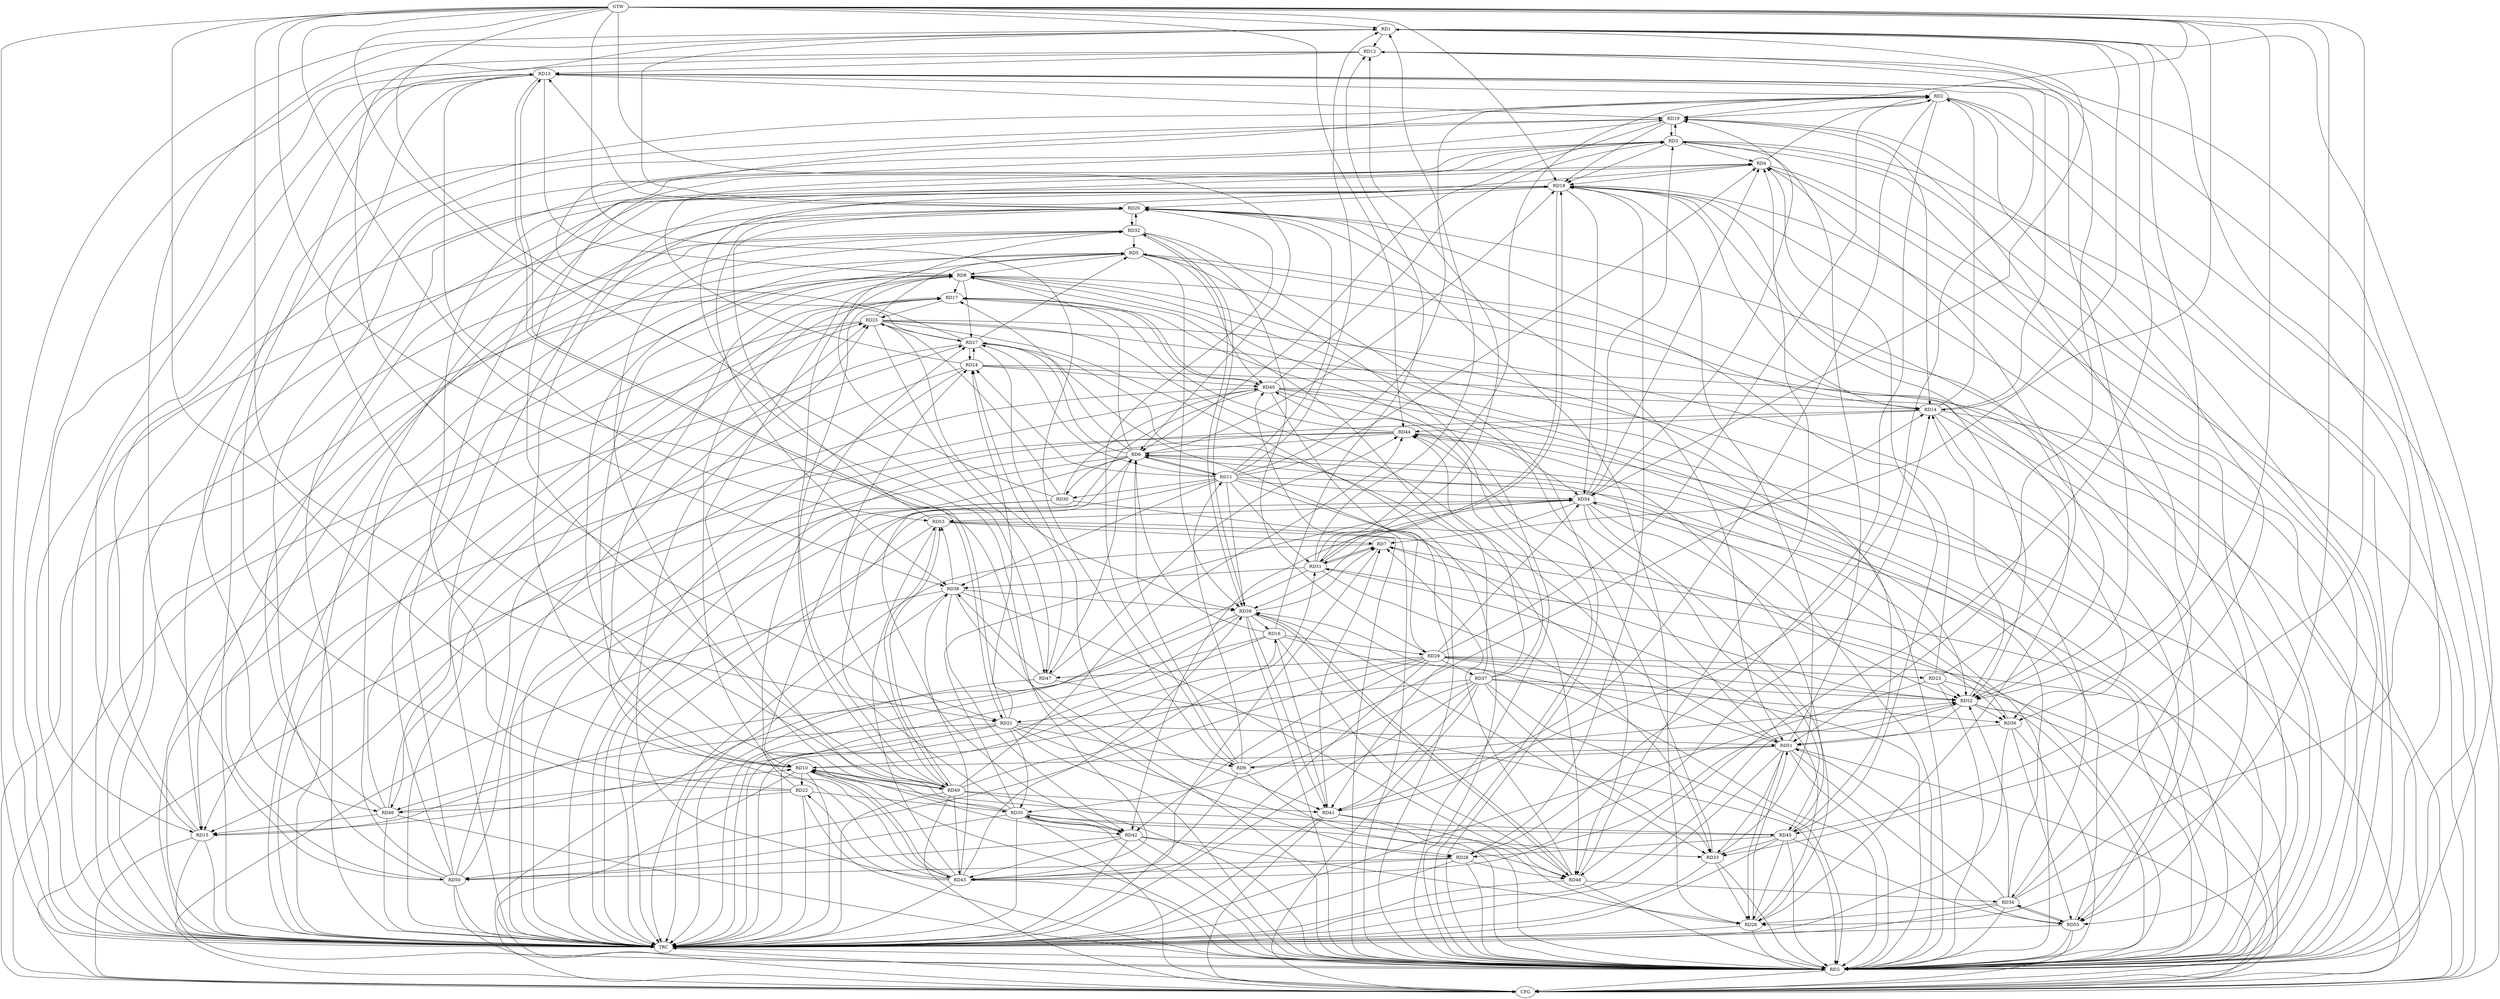 strict digraph G {
  RD1 [ label="RD1" ];
  RD2 [ label="RD2" ];
  RD3 [ label="RD3" ];
  RD4 [ label="RD4" ];
  RD5 [ label="RD5" ];
  RD6 [ label="RD6" ];
  RD7 [ label="RD7" ];
  RD8 [ label="RD8" ];
  RD9 [ label="RD9" ];
  RD10 [ label="RD10" ];
  RD11 [ label="RD11" ];
  RD12 [ label="RD12" ];
  RD13 [ label="RD13" ];
  RD14 [ label="RD14" ];
  RD15 [ label="RD15" ];
  RD16 [ label="RD16" ];
  RD17 [ label="RD17" ];
  RD18 [ label="RD18" ];
  RD19 [ label="RD19" ];
  RD20 [ label="RD20" ];
  RD21 [ label="RD21" ];
  RD22 [ label="RD22" ];
  RD23 [ label="RD23" ];
  RD24 [ label="RD24" ];
  RD25 [ label="RD25" ];
  RD26 [ label="RD26" ];
  RD27 [ label="RD27" ];
  RD28 [ label="RD28" ];
  RD29 [ label="RD29" ];
  RD30 [ label="RD30" ];
  RD31 [ label="RD31" ];
  RD32 [ label="RD32" ];
  RD33 [ label="RD33" ];
  RD34 [ label="RD34" ];
  RD35 [ label="RD35" ];
  RD36 [ label="RD36" ];
  RD37 [ label="RD37" ];
  RD38 [ label="RD38" ];
  RD39 [ label="RD39" ];
  RD40 [ label="RD40" ];
  RD41 [ label="RD41" ];
  RD42 [ label="RD42" ];
  RD43 [ label="RD43" ];
  RD44 [ label="RD44" ];
  RD45 [ label="RD45" ];
  RD46 [ label="RD46" ];
  RD47 [ label="RD47" ];
  RD48 [ label="RD48" ];
  RD49 [ label="RD49" ];
  RD50 [ label="RD50" ];
  RD51 [ label="RD51" ];
  RD52 [ label="RD52" ];
  RD53 [ label="RD53" ];
  RD54 [ label="RD54" ];
  RD55 [ label="RD55" ];
  GTW [ label="GTW" ];
  REG [ label="REG" ];
  CFG [ label="CFG" ];
  TRC [ label="TRC" ];
  RD11 -> RD1;
  RD1 -> RD12;
  RD1 -> RD14;
  RD1 -> RD20;
  RD1 -> RD21;
  RD31 -> RD1;
  RD34 -> RD1;
  RD1 -> RD48;
  RD50 -> RD1;
  RD1 -> RD52;
  RD1 -> RD54;
  RD4 -> RD2;
  RD11 -> RD2;
  RD13 -> RD2;
  RD14 -> RD2;
  RD2 -> RD19;
  RD27 -> RD2;
  RD2 -> RD28;
  RD29 -> RD2;
  RD31 -> RD2;
  RD2 -> RD41;
  RD2 -> RD45;
  RD3 -> RD4;
  RD3 -> RD18;
  RD3 -> RD19;
  RD19 -> RD3;
  RD22 -> RD3;
  RD24 -> RD3;
  RD40 -> RD3;
  RD3 -> RD49;
  RD51 -> RD3;
  RD54 -> RD3;
  RD3 -> RD55;
  RD11 -> RD4;
  RD15 -> RD4;
  RD4 -> RD18;
  RD23 -> RD4;
  RD43 -> RD4;
  RD45 -> RD4;
  RD48 -> RD4;
  RD54 -> RD4;
  RD5 -> RD8;
  RD5 -> RD14;
  RD23 -> RD5;
  RD25 -> RD5;
  RD27 -> RD5;
  RD32 -> RD5;
  RD5 -> RD39;
  RD5 -> RD40;
  RD5 -> RD42;
  RD50 -> RD5;
  RD6 -> RD8;
  RD9 -> RD6;
  RD6 -> RD11;
  RD11 -> RD6;
  RD16 -> RD6;
  RD6 -> RD17;
  RD6 -> RD18;
  RD19 -> RD6;
  RD6 -> RD27;
  RD6 -> RD30;
  RD34 -> RD6;
  RD35 -> RD6;
  RD44 -> RD6;
  RD6 -> RD47;
  RD55 -> RD6;
  RD7 -> RD31;
  RD31 -> RD7;
  RD39 -> RD7;
  RD41 -> RD7;
  RD7 -> RD43;
  RD48 -> RD7;
  RD52 -> RD7;
  RD53 -> RD7;
  RD10 -> RD8;
  RD13 -> RD8;
  RD8 -> RD17;
  RD8 -> RD27;
  RD35 -> RD8;
  RD37 -> RD8;
  RD43 -> RD8;
  RD8 -> RD45;
  RD8 -> RD49;
  RD51 -> RD8;
  RD8 -> RD55;
  RD9 -> RD11;
  RD9 -> RD14;
  RD9 -> RD20;
  RD21 -> RD9;
  RD51 -> RD9;
  RD9 -> RD52;
  RD10 -> RD16;
  RD10 -> RD18;
  RD10 -> RD22;
  RD30 -> RD10;
  RD10 -> RD43;
  RD43 -> RD10;
  RD45 -> RD10;
  RD46 -> RD10;
  RD10 -> RD49;
  RD49 -> RD10;
  RD51 -> RD10;
  RD11 -> RD20;
  RD11 -> RD24;
  RD11 -> RD27;
  RD11 -> RD30;
  RD11 -> RD31;
  RD11 -> RD38;
  RD11 -> RD39;
  RD11 -> RD51;
  RD11 -> RD54;
  RD12 -> RD13;
  RD14 -> RD12;
  RD12 -> RD15;
  RD16 -> RD12;
  RD31 -> RD12;
  RD12 -> RD51;
  RD15 -> RD13;
  RD13 -> RD19;
  RD20 -> RD13;
  RD13 -> RD21;
  RD21 -> RD13;
  RD22 -> RD13;
  RD41 -> RD13;
  RD13 -> RD49;
  RD13 -> RD52;
  RD13 -> RD53;
  RD14 -> RD18;
  RD19 -> RD14;
  RD28 -> RD14;
  RD40 -> RD14;
  RD14 -> RD44;
  RD52 -> RD14;
  RD14 -> RD55;
  RD16 -> RD15;
  RD18 -> RD15;
  RD21 -> RD15;
  RD32 -> RD15;
  RD40 -> RD15;
  RD44 -> RD15;
  RD46 -> RD15;
  RD16 -> RD29;
  RD39 -> RD16;
  RD16 -> RD41;
  RD16 -> RD48;
  RD17 -> RD25;
  RD17 -> RD40;
  RD40 -> RD17;
  RD43 -> RD17;
  RD44 -> RD17;
  RD17 -> RD49;
  RD50 -> RD17;
  RD19 -> RD18;
  RD18 -> RD20;
  RD26 -> RD18;
  RD28 -> RD18;
  RD18 -> RD31;
  RD31 -> RD18;
  RD33 -> RD18;
  RD46 -> RD18;
  RD50 -> RD18;
  RD18 -> RD52;
  RD18 -> RD54;
  RD18 -> RD55;
  RD34 -> RD19;
  RD19 -> RD46;
  RD50 -> RD19;
  RD54 -> RD19;
  RD26 -> RD20;
  RD20 -> RD32;
  RD32 -> RD20;
  RD20 -> RD38;
  RD20 -> RD50;
  RD20 -> RD51;
  RD20 -> RD52;
  RD53 -> RD20;
  RD21 -> RD24;
  RD21 -> RD33;
  RD21 -> RD35;
  RD37 -> RD21;
  RD21 -> RD46;
  RD21 -> RD51;
  RD22 -> RD27;
  RD22 -> RD35;
  RD43 -> RD22;
  RD22 -> RD46;
  RD29 -> RD23;
  RD23 -> RD52;
  RD24 -> RD27;
  RD27 -> RD24;
  RD24 -> RD40;
  RD24 -> RD46;
  RD47 -> RD24;
  RD49 -> RD24;
  RD25 -> RD27;
  RD30 -> RD25;
  RD25 -> RD34;
  RD25 -> RD36;
  RD25 -> RD39;
  RD43 -> RD25;
  RD46 -> RD25;
  RD25 -> RD47;
  RD25 -> RD48;
  RD50 -> RD25;
  RD26 -> RD31;
  RD33 -> RD26;
  RD34 -> RD26;
  RD41 -> RD26;
  RD42 -> RD26;
  RD45 -> RD26;
  RD26 -> RD51;
  RD51 -> RD26;
  RD54 -> RD26;
  RD27 -> RD41;
  RD46 -> RD27;
  RD27 -> RD48;
  RD42 -> RD28;
  RD28 -> RD43;
  RD45 -> RD28;
  RD28 -> RD48;
  RD28 -> RD50;
  RD32 -> RD29;
  RD29 -> RD37;
  RD29 -> RD40;
  RD29 -> RD42;
  RD29 -> RD43;
  RD29 -> RD47;
  RD29 -> RD50;
  RD29 -> RD52;
  RD29 -> RD54;
  RD30 -> RD32;
  RD30 -> RD40;
  RD31 -> RD33;
  RD31 -> RD38;
  RD49 -> RD31;
  RD35 -> RD32;
  RD32 -> RD39;
  RD39 -> RD32;
  RD50 -> RD32;
  RD37 -> RD33;
  RD39 -> RD33;
  RD33 -> RD44;
  RD45 -> RD33;
  RD51 -> RD33;
  RD48 -> RD34;
  RD34 -> RD51;
  RD34 -> RD52;
  RD34 -> RD55;
  RD55 -> RD34;
  RD37 -> RD35;
  RD35 -> RD42;
  RD42 -> RD35;
  RD35 -> RD45;
  RD35 -> RD48;
  RD35 -> RD50;
  RD35 -> RD54;
  RD37 -> RD36;
  RD36 -> RD51;
  RD52 -> RD36;
  RD53 -> RD36;
  RD36 -> RD54;
  RD36 -> RD55;
  RD37 -> RD40;
  RD37 -> RD41;
  RD37 -> RD44;
  RD37 -> RD52;
  RD38 -> RD39;
  RD38 -> RD42;
  RD43 -> RD38;
  RD47 -> RD38;
  RD38 -> RD48;
  RD38 -> RD53;
  RD39 -> RD41;
  RD43 -> RD39;
  RD39 -> RD48;
  RD48 -> RD39;
  RD51 -> RD39;
  RD54 -> RD39;
  RD40 -> RD41;
  RD40 -> RD42;
  RD40 -> RD52;
  RD49 -> RD41;
  RD42 -> RD43;
  RD42 -> RD50;
  RD54 -> RD42;
  RD49 -> RD43;
  RD43 -> RD52;
  RD43 -> RD53;
  RD45 -> RD44;
  RD47 -> RD44;
  RD49 -> RD44;
  RD44 -> RD54;
  RD54 -> RD45;
  RD45 -> RD55;
  RD49 -> RD53;
  RD53 -> RD49;
  RD52 -> RD51;
  RD51 -> RD55;
  RD54 -> RD52;
  RD54 -> RD53;
  GTW -> RD44;
  GTW -> RD19;
  GTW -> RD21;
  GTW -> RD10;
  GTW -> RD33;
  GTW -> RD9;
  GTW -> RD36;
  GTW -> RD6;
  GTW -> RD18;
  GTW -> RD26;
  GTW -> RD47;
  GTW -> RD28;
  GTW -> RD1;
  GTW -> RD27;
  GTW -> RD7;
  GTW -> RD38;
  RD1 -> REG;
  RD2 -> REG;
  RD3 -> REG;
  RD4 -> REG;
  RD5 -> REG;
  RD6 -> REG;
  RD7 -> REG;
  RD8 -> REG;
  RD9 -> REG;
  RD10 -> REG;
  RD11 -> REG;
  RD12 -> REG;
  RD13 -> REG;
  RD14 -> REG;
  RD15 -> REG;
  RD16 -> REG;
  RD17 -> REG;
  RD18 -> REG;
  RD19 -> REG;
  RD20 -> REG;
  RD21 -> REG;
  RD22 -> REG;
  RD23 -> REG;
  RD24 -> REG;
  RD25 -> REG;
  RD26 -> REG;
  RD27 -> REG;
  RD28 -> REG;
  RD29 -> REG;
  RD30 -> REG;
  RD31 -> REG;
  RD32 -> REG;
  RD33 -> REG;
  RD34 -> REG;
  RD35 -> REG;
  RD36 -> REG;
  RD37 -> REG;
  RD38 -> REG;
  RD39 -> REG;
  RD40 -> REG;
  RD41 -> REG;
  RD42 -> REG;
  RD43 -> REG;
  RD44 -> REG;
  RD45 -> REG;
  RD46 -> REG;
  RD47 -> REG;
  RD48 -> REG;
  RD49 -> REG;
  RD50 -> REG;
  RD51 -> REG;
  RD52 -> REG;
  RD53 -> REG;
  RD54 -> REG;
  RD55 -> REG;
  RD23 -> CFG;
  RD3 -> CFG;
  RD14 -> CFG;
  RD41 -> CFG;
  RD6 -> CFG;
  RD38 -> CFG;
  RD40 -> CFG;
  RD37 -> CFG;
  RD10 -> CFG;
  RD2 -> CFG;
  RD8 -> CFG;
  RD29 -> CFG;
  RD4 -> CFG;
  RD39 -> CFG;
  RD55 -> CFG;
  RD24 -> CFG;
  RD52 -> CFG;
  RD15 -> CFG;
  RD35 -> CFG;
  RD49 -> CFG;
  RD25 -> CFG;
  RD51 -> CFG;
  REG -> CFG;
  RD1 -> TRC;
  RD2 -> TRC;
  RD3 -> TRC;
  RD4 -> TRC;
  RD5 -> TRC;
  RD6 -> TRC;
  RD7 -> TRC;
  RD8 -> TRC;
  RD9 -> TRC;
  RD10 -> TRC;
  RD11 -> TRC;
  RD12 -> TRC;
  RD13 -> TRC;
  RD14 -> TRC;
  RD15 -> TRC;
  RD16 -> TRC;
  RD17 -> TRC;
  RD18 -> TRC;
  RD19 -> TRC;
  RD20 -> TRC;
  RD21 -> TRC;
  RD22 -> TRC;
  RD23 -> TRC;
  RD24 -> TRC;
  RD25 -> TRC;
  RD26 -> TRC;
  RD27 -> TRC;
  RD28 -> TRC;
  RD29 -> TRC;
  RD30 -> TRC;
  RD31 -> TRC;
  RD32 -> TRC;
  RD33 -> TRC;
  RD34 -> TRC;
  RD35 -> TRC;
  RD36 -> TRC;
  RD37 -> TRC;
  RD38 -> TRC;
  RD39 -> TRC;
  RD40 -> TRC;
  RD41 -> TRC;
  RD42 -> TRC;
  RD43 -> TRC;
  RD44 -> TRC;
  RD45 -> TRC;
  RD46 -> TRC;
  RD47 -> TRC;
  RD48 -> TRC;
  RD49 -> TRC;
  RD50 -> TRC;
  RD51 -> TRC;
  RD52 -> TRC;
  RD53 -> TRC;
  RD54 -> TRC;
  RD55 -> TRC;
  GTW -> TRC;
  CFG -> TRC;
  TRC -> REG;
}
